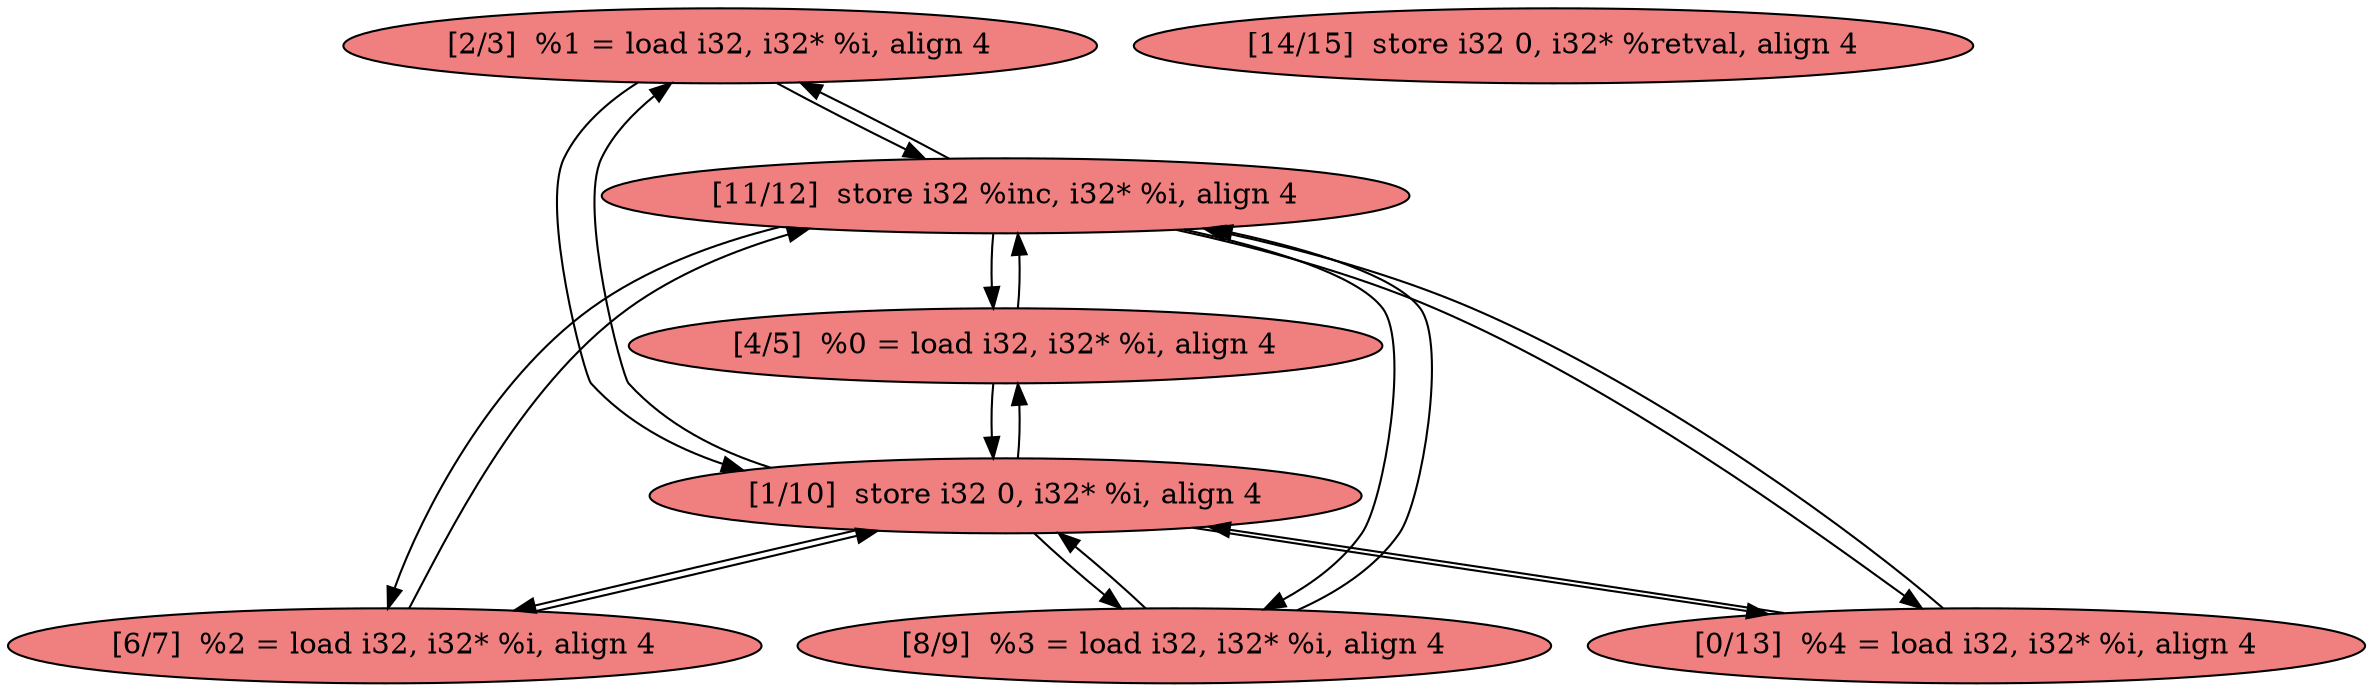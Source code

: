 
digraph G {


node14 [fillcolor=lightcoral,label="[2/3]  %1 = load i32, i32* %i, align 4",shape=ellipse,style=filled ]
node9 [fillcolor=lightcoral,label="[11/12]  store i32 %inc, i32* %i, align 4",shape=ellipse,style=filled ]
node12 [fillcolor=lightcoral,label="[6/7]  %2 = load i32, i32* %i, align 4",shape=ellipse,style=filled ]
node15 [fillcolor=lightcoral,label="[8/9]  %3 = load i32, i32* %i, align 4",shape=ellipse,style=filled ]
node8 [fillcolor=lightcoral,label="[0/13]  %4 = load i32, i32* %i, align 4",shape=ellipse,style=filled ]
node10 [fillcolor=lightcoral,label="[1/10]  store i32 0, i32* %i, align 4",shape=ellipse,style=filled ]
node11 [fillcolor=lightcoral,label="[14/15]  store i32 0, i32* %retval, align 4",shape=ellipse,style=filled ]
node13 [fillcolor=lightcoral,label="[4/5]  %0 = load i32, i32* %i, align 4",shape=ellipse,style=filled ]

node15->node9 [ ]
node8->node10 [ ]
node10->node8 [ ]
node9->node15 [ ]
node10->node15 [ ]
node8->node9 [ ]
node9->node8 [ ]
node15->node10 [ ]
node10->node13 [ ]
node9->node13 [ ]
node10->node12 [ ]
node12->node10 [ ]
node14->node9 [ ]
node13->node9 [ ]
node9->node12 [ ]
node13->node10 [ ]
node10->node14 [ ]
node14->node10 [ ]
node12->node9 [ ]
node9->node14 [ ]


}
